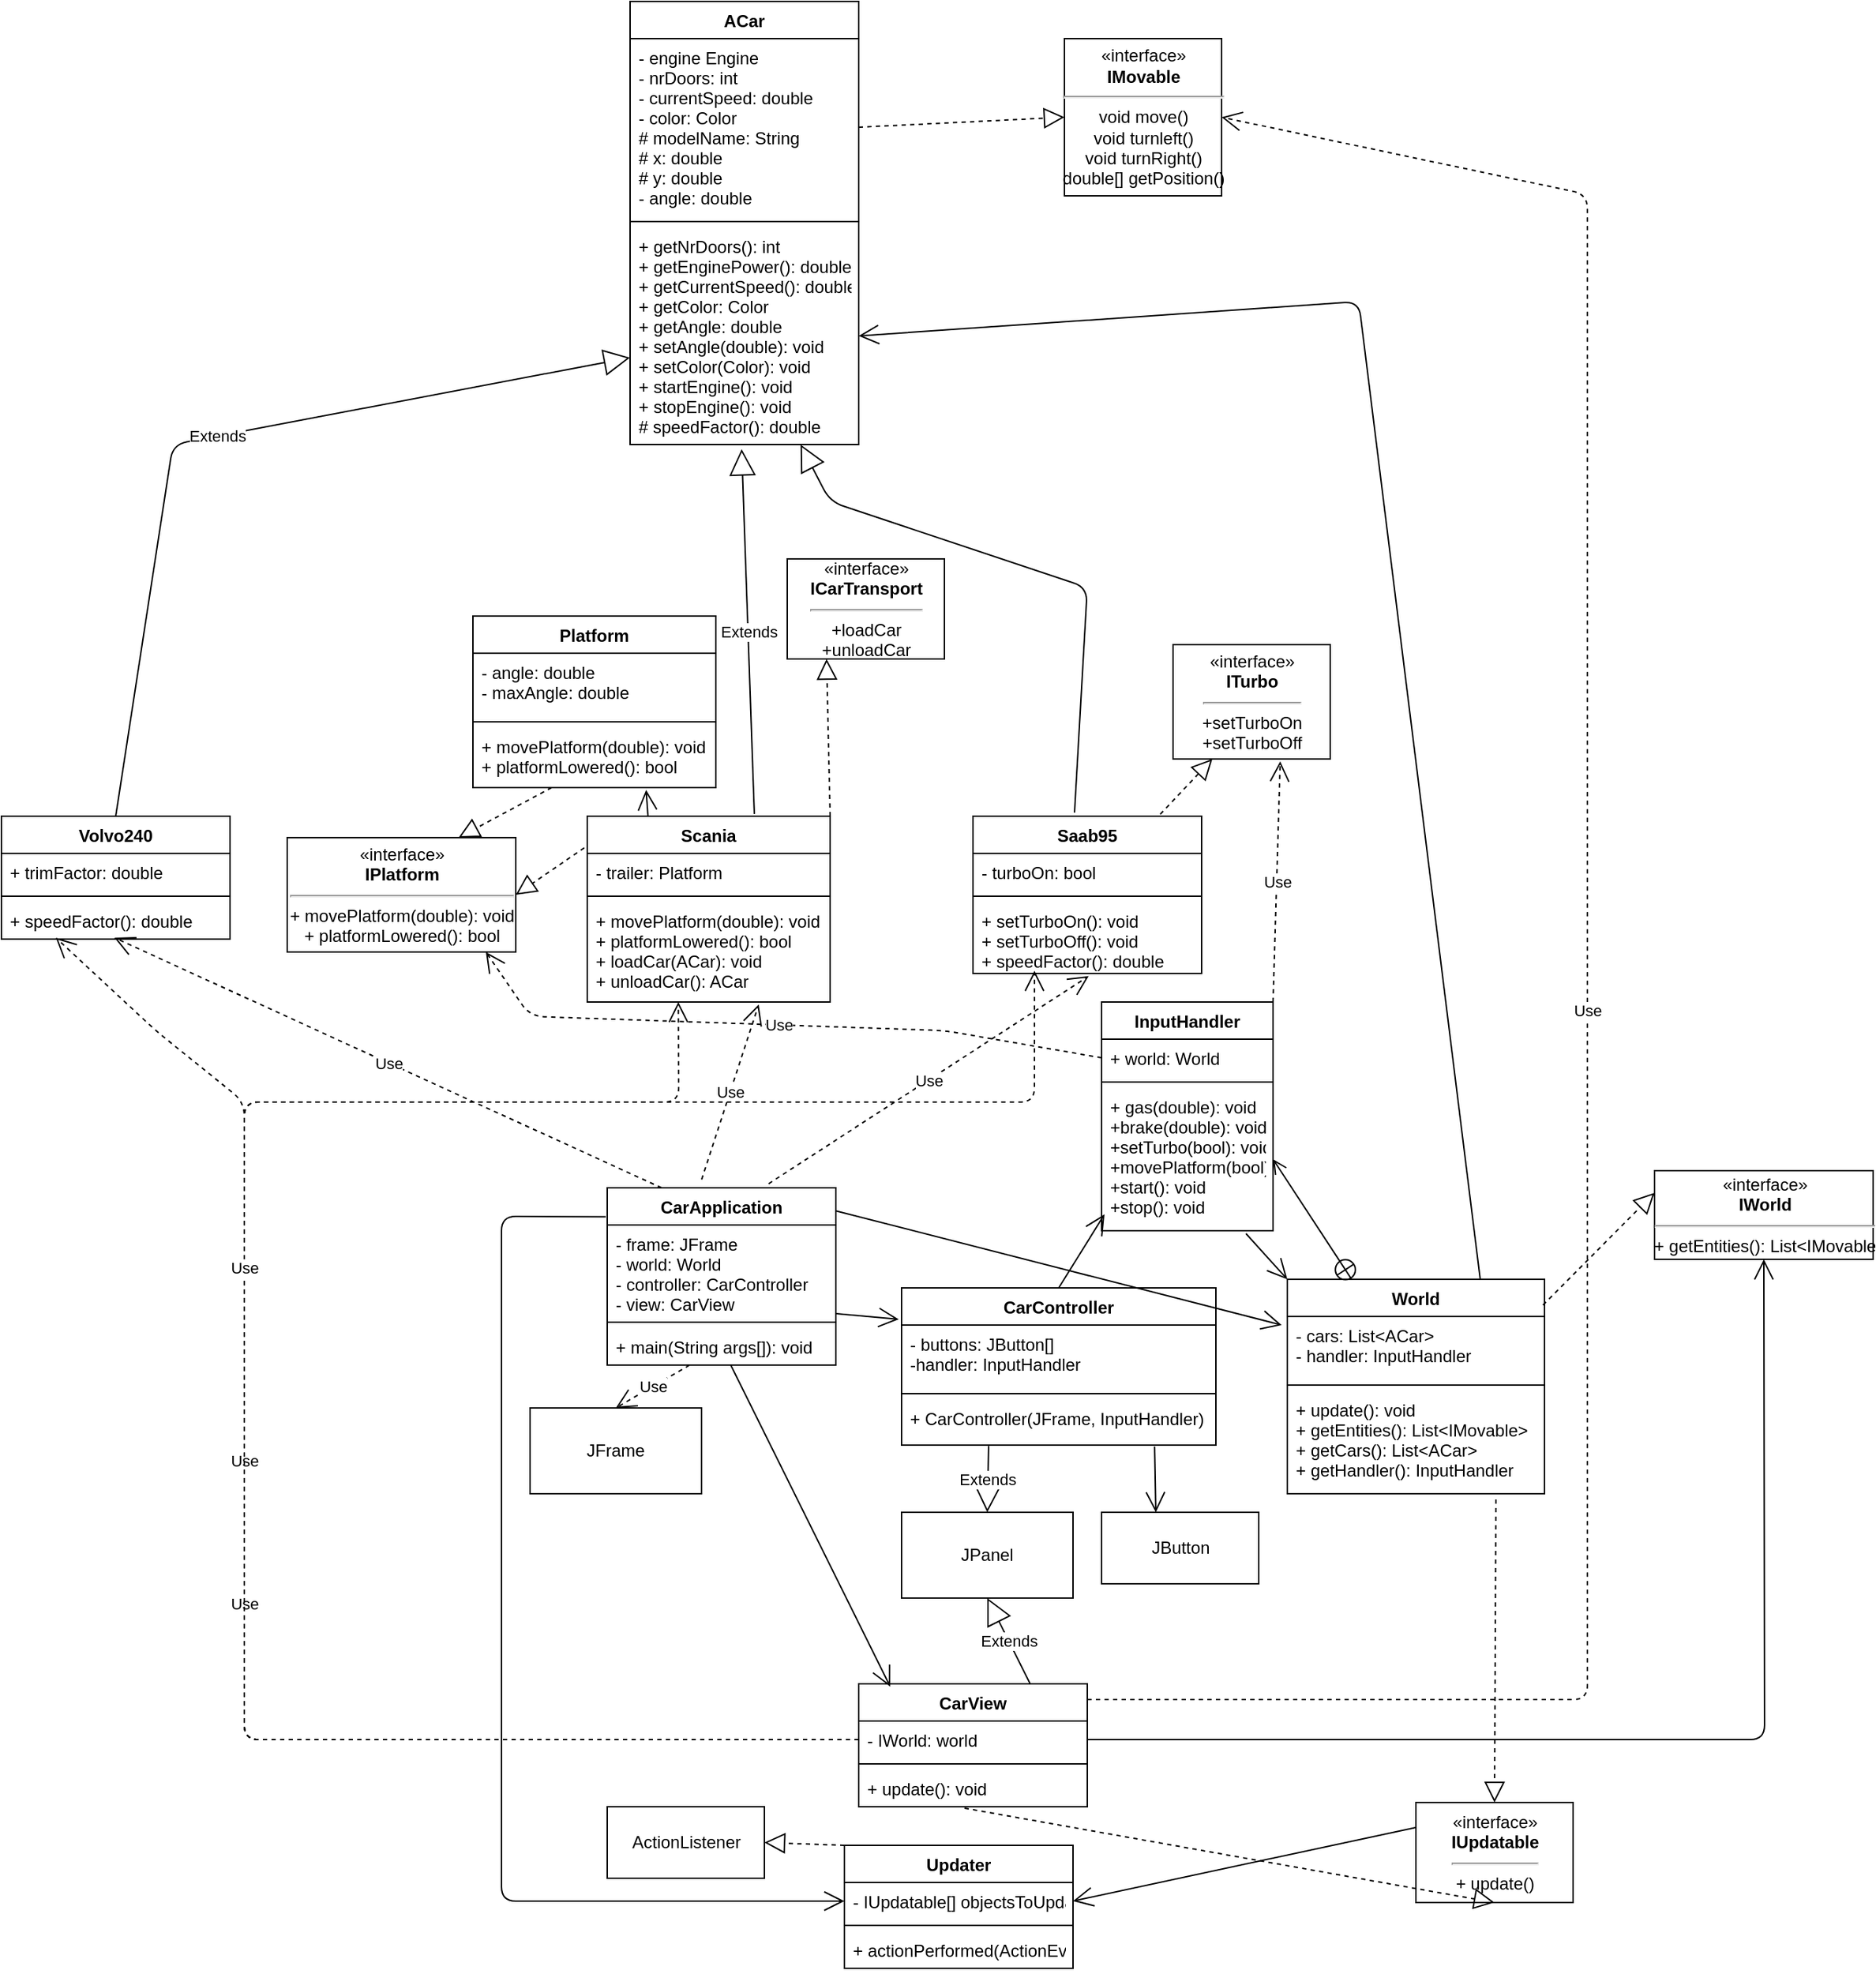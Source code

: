 <mxfile version="14.0.4" type="github">
  <diagram id="hZZ12iHbAmKf1xC7o3fC" name="Page-1">
    <mxGraphModel dx="1609" dy="1907" grid="1" gridSize="10" guides="1" tooltips="1" connect="1" arrows="1" fold="1" page="1" pageScale="1" pageWidth="827" pageHeight="1169" math="0" shadow="0">
      <root>
        <mxCell id="0" />
        <mxCell id="1" parent="0" />
        <mxCell id="w9Y-d-V_YVhM6U8NsQ1o-5" value="World" style="swimlane;fontStyle=1;align=center;verticalAlign=top;childLayout=stackLayout;horizontal=1;startSize=26;horizontalStack=0;resizeParent=1;resizeParentMax=0;resizeLast=0;collapsible=1;marginBottom=0;" parent="1" vertex="1">
          <mxGeometry x="570" y="634" width="180" height="150" as="geometry" />
        </mxCell>
        <mxCell id="w9Y-d-V_YVhM6U8NsQ1o-6" value="- cars: List&lt;ACar&gt;&#xa;- handler: InputHandler" style="text;strokeColor=none;fillColor=none;align=left;verticalAlign=top;spacingLeft=4;spacingRight=4;overflow=hidden;rotatable=0;points=[[0,0.5],[1,0.5]];portConstraint=eastwest;" parent="w9Y-d-V_YVhM6U8NsQ1o-5" vertex="1">
          <mxGeometry y="26" width="180" height="44" as="geometry" />
        </mxCell>
        <mxCell id="w9Y-d-V_YVhM6U8NsQ1o-7" value="" style="line;strokeWidth=1;fillColor=none;align=left;verticalAlign=middle;spacingTop=-1;spacingLeft=3;spacingRight=3;rotatable=0;labelPosition=right;points=[];portConstraint=eastwest;" parent="w9Y-d-V_YVhM6U8NsQ1o-5" vertex="1">
          <mxGeometry y="70" width="180" height="8" as="geometry" />
        </mxCell>
        <mxCell id="w9Y-d-V_YVhM6U8NsQ1o-8" value="+ update(): void&#xa;+ getEntities(): List&lt;IMovable&gt;&#xa;+ getCars(): List&lt;ACar&gt;&#xa;+ getHandler(): InputHandler" style="text;strokeColor=none;fillColor=none;align=left;verticalAlign=top;spacingLeft=4;spacingRight=4;overflow=hidden;rotatable=0;points=[[0,0.5],[1,0.5]];portConstraint=eastwest;" parent="w9Y-d-V_YVhM6U8NsQ1o-5" vertex="1">
          <mxGeometry y="78" width="180" height="72" as="geometry" />
        </mxCell>
        <mxCell id="w9Y-d-V_YVhM6U8NsQ1o-9" value="CarView" style="swimlane;fontStyle=1;align=center;verticalAlign=top;childLayout=stackLayout;horizontal=1;startSize=26;horizontalStack=0;resizeParent=1;resizeParentMax=0;resizeLast=0;collapsible=1;marginBottom=0;" parent="1" vertex="1">
          <mxGeometry x="270" y="917" width="160" height="86" as="geometry" />
        </mxCell>
        <mxCell id="w9Y-d-V_YVhM6U8NsQ1o-10" value="- IWorld: world" style="text;strokeColor=none;fillColor=none;align=left;verticalAlign=top;spacingLeft=4;spacingRight=4;overflow=hidden;rotatable=0;points=[[0,0.5],[1,0.5]];portConstraint=eastwest;" parent="w9Y-d-V_YVhM6U8NsQ1o-9" vertex="1">
          <mxGeometry y="26" width="160" height="26" as="geometry" />
        </mxCell>
        <mxCell id="w9Y-d-V_YVhM6U8NsQ1o-11" value="" style="line;strokeWidth=1;fillColor=none;align=left;verticalAlign=middle;spacingTop=-1;spacingLeft=3;spacingRight=3;rotatable=0;labelPosition=right;points=[];portConstraint=eastwest;" parent="w9Y-d-V_YVhM6U8NsQ1o-9" vertex="1">
          <mxGeometry y="52" width="160" height="8" as="geometry" />
        </mxCell>
        <mxCell id="w9Y-d-V_YVhM6U8NsQ1o-12" value="+ update(): void" style="text;strokeColor=none;fillColor=none;align=left;verticalAlign=top;spacingLeft=4;spacingRight=4;overflow=hidden;rotatable=0;points=[[0,0.5],[1,0.5]];portConstraint=eastwest;" parent="w9Y-d-V_YVhM6U8NsQ1o-9" vertex="1">
          <mxGeometry y="60" width="160" height="26" as="geometry" />
        </mxCell>
        <mxCell id="w9Y-d-V_YVhM6U8NsQ1o-13" value="CarController" style="swimlane;fontStyle=1;align=center;verticalAlign=top;childLayout=stackLayout;horizontal=1;startSize=26;horizontalStack=0;resizeParent=1;resizeParentMax=0;resizeLast=0;collapsible=1;marginBottom=0;" parent="1" vertex="1">
          <mxGeometry x="300" y="640" width="220" height="110" as="geometry" />
        </mxCell>
        <mxCell id="w9Y-d-V_YVhM6U8NsQ1o-14" value="- buttons: JButton[]&#xa;-handler: InputHandler" style="text;strokeColor=none;fillColor=none;align=left;verticalAlign=top;spacingLeft=4;spacingRight=4;overflow=hidden;rotatable=0;points=[[0,0.5],[1,0.5]];portConstraint=eastwest;" parent="w9Y-d-V_YVhM6U8NsQ1o-13" vertex="1">
          <mxGeometry y="26" width="220" height="44" as="geometry" />
        </mxCell>
        <mxCell id="w9Y-d-V_YVhM6U8NsQ1o-15" value="" style="line;strokeWidth=1;fillColor=none;align=left;verticalAlign=middle;spacingTop=-1;spacingLeft=3;spacingRight=3;rotatable=0;labelPosition=right;points=[];portConstraint=eastwest;" parent="w9Y-d-V_YVhM6U8NsQ1o-13" vertex="1">
          <mxGeometry y="70" width="220" height="8" as="geometry" />
        </mxCell>
        <mxCell id="w9Y-d-V_YVhM6U8NsQ1o-16" value="+ CarController(JFrame, InputHandler)" style="text;strokeColor=none;fillColor=none;align=left;verticalAlign=top;spacingLeft=4;spacingRight=4;overflow=hidden;rotatable=0;points=[[0,0.5],[1,0.5]];portConstraint=eastwest;" parent="w9Y-d-V_YVhM6U8NsQ1o-13" vertex="1">
          <mxGeometry y="78" width="220" height="32" as="geometry" />
        </mxCell>
        <mxCell id="w9Y-d-V_YVhM6U8NsQ1o-20" value="JFrame" style="rounded=0;whiteSpace=wrap;html=1;" parent="1" vertex="1">
          <mxGeometry x="40" y="724" width="120" height="60" as="geometry" />
        </mxCell>
        <mxCell id="w9Y-d-V_YVhM6U8NsQ1o-26" value="Extends" style="endArrow=block;endSize=16;endFill=0;html=1;exitX=0.688;exitY=-0.012;exitDx=0;exitDy=0;exitPerimeter=0;entryX=0.488;entryY=1.021;entryDx=0;entryDy=0;entryPerimeter=0;" parent="1" source="le6mXUpzl0C8kMdK8ceL-13" target="le6mXUpzl0C8kMdK8ceL-32" edge="1">
          <mxGeometry width="160" relative="1" as="geometry">
            <mxPoint x="250" y="290" as="sourcePoint" />
            <mxPoint x="230" y="60" as="targetPoint" />
          </mxGeometry>
        </mxCell>
        <mxCell id="w9Y-d-V_YVhM6U8NsQ1o-27" value="Extends" style="endArrow=block;endSize=16;endFill=0;html=1;exitX=0.5;exitY=0;exitDx=0;exitDy=0;" parent="1" source="le6mXUpzl0C8kMdK8ceL-17" target="le6mXUpzl0C8kMdK8ceL-32" edge="1">
          <mxGeometry width="160" relative="1" as="geometry">
            <mxPoint x="40" y="290" as="sourcePoint" />
            <mxPoint x="270" y="60" as="targetPoint" />
            <Array as="points">
              <mxPoint x="-210" y="50" />
            </Array>
          </mxGeometry>
        </mxCell>
        <mxCell id="w9Y-d-V_YVhM6U8NsQ1o-28" value="" style="endArrow=block;endSize=16;endFill=0;html=1;exitX=0.444;exitY=-0.023;exitDx=0;exitDy=0;exitPerimeter=0;" parent="1" source="le6mXUpzl0C8kMdK8ceL-9" target="le6mXUpzl0C8kMdK8ceL-32" edge="1">
          <mxGeometry x="-0.011" width="160" relative="1" as="geometry">
            <mxPoint x="430" y="290" as="sourcePoint" />
            <mxPoint x="310" y="90" as="targetPoint" />
            <mxPoint as="offset" />
            <Array as="points">
              <mxPoint x="430" y="150" />
              <mxPoint x="250" y="90" />
            </Array>
          </mxGeometry>
        </mxCell>
        <mxCell id="w9Y-d-V_YVhM6U8NsQ1o-30" value="" style="endArrow=open;endFill=1;endSize=12;html=1;exitX=0.75;exitY=0;exitDx=0;exitDy=0;entryX=1;entryY=0.5;entryDx=0;entryDy=0;" parent="1" source="w9Y-d-V_YVhM6U8NsQ1o-5" target="le6mXUpzl0C8kMdK8ceL-32" edge="1">
          <mxGeometry width="160" relative="1" as="geometry">
            <mxPoint x="540" y="250" as="sourcePoint" />
            <mxPoint x="310" y="40" as="targetPoint" />
            <Array as="points">
              <mxPoint x="620" y="-50" />
            </Array>
          </mxGeometry>
        </mxCell>
        <mxCell id="w9Y-d-V_YVhM6U8NsQ1o-31" value="Use" style="endArrow=open;endSize=12;dashed=1;html=1;exitX=0.413;exitY=-0.047;exitDx=0;exitDy=0;entryX=0.706;entryY=1.025;entryDx=0;entryDy=0;entryPerimeter=0;exitPerimeter=0;" parent="1" source="WmBzrEkOURUB-nVrZAUK-5" target="le6mXUpzl0C8kMdK8ceL-16" edge="1">
          <mxGeometry width="160" relative="1" as="geometry">
            <mxPoint x="188" y="604.2" as="sourcePoint" />
            <mxPoint x="270.76" y="350.42" as="targetPoint" />
          </mxGeometry>
        </mxCell>
        <mxCell id="w9Y-d-V_YVhM6U8NsQ1o-32" value="Use" style="endArrow=open;endSize=12;dashed=1;html=1;exitX=0.238;exitY=0;exitDx=0;exitDy=0;exitPerimeter=0;entryX=0.494;entryY=0.962;entryDx=0;entryDy=0;entryPerimeter=0;" parent="1" source="WmBzrEkOURUB-nVrZAUK-5" target="le6mXUpzl0C8kMdK8ceL-20" edge="1">
          <mxGeometry width="160" relative="1" as="geometry">
            <mxPoint x="158.08" y="607.332" as="sourcePoint" />
            <mxPoint x="58.96" y="352.16" as="targetPoint" />
          </mxGeometry>
        </mxCell>
        <mxCell id="w9Y-d-V_YVhM6U8NsQ1o-33" value="Use" style="endArrow=open;endSize=12;dashed=1;html=1;entryX=0.506;entryY=1.038;entryDx=0;entryDy=0;entryPerimeter=0;exitX=0.706;exitY=-0.023;exitDx=0;exitDy=0;exitPerimeter=0;" parent="1" source="WmBzrEkOURUB-nVrZAUK-5" target="le6mXUpzl0C8kMdK8ceL-12" edge="1">
          <mxGeometry width="160" relative="1" as="geometry">
            <mxPoint x="220" y="610" as="sourcePoint" />
            <mxPoint x="344.96" y="530" as="targetPoint" />
          </mxGeometry>
        </mxCell>
        <mxCell id="w9Y-d-V_YVhM6U8NsQ1o-35" value="" style="endArrow=open;endFill=1;endSize=12;html=1;exitX=0.5;exitY=0;exitDx=0;exitDy=0;entryX=0.017;entryY=0.885;entryDx=0;entryDy=0;entryPerimeter=0;" parent="1" source="w9Y-d-V_YVhM6U8NsQ1o-13" target="NLHMOBEEFWS5BvYAQ-iJ-5" edge="1">
          <mxGeometry width="160" relative="1" as="geometry">
            <mxPoint x="600" y="844" as="sourcePoint" />
            <mxPoint x="760" y="844" as="targetPoint" />
          </mxGeometry>
        </mxCell>
        <mxCell id="w9Y-d-V_YVhM6U8NsQ1o-36" value="JPanel" style="rounded=0;whiteSpace=wrap;html=1;" parent="1" vertex="1">
          <mxGeometry x="300" y="797" width="120" height="60" as="geometry" />
        </mxCell>
        <mxCell id="w9Y-d-V_YVhM6U8NsQ1o-37" value="Extends" style="endArrow=block;endSize=16;endFill=0;html=1;exitX=0.75;exitY=0;exitDx=0;exitDy=0;entryX=0.5;entryY=1;entryDx=0;entryDy=0;" parent="1" source="w9Y-d-V_YVhM6U8NsQ1o-9" target="w9Y-d-V_YVhM6U8NsQ1o-36" edge="1">
          <mxGeometry width="160" relative="1" as="geometry">
            <mxPoint x="470" y="944" as="sourcePoint" />
            <mxPoint x="310" y="944" as="targetPoint" />
          </mxGeometry>
        </mxCell>
        <mxCell id="w9Y-d-V_YVhM6U8NsQ1o-40" value="Use" style="endArrow=open;endSize=12;dashed=1;html=1;entryX=0.5;entryY=0;entryDx=0;entryDy=0;" parent="1" source="WmBzrEkOURUB-nVrZAUK-8" target="w9Y-d-V_YVhM6U8NsQ1o-20" edge="1">
          <mxGeometry width="160" relative="1" as="geometry">
            <mxPoint x="129.6" y="726.884" as="sourcePoint" />
            <mxPoint x="90" y="684" as="targetPoint" />
          </mxGeometry>
        </mxCell>
        <mxCell id="w9Y-d-V_YVhM6U8NsQ1o-39" value="Extends" style="endArrow=block;endSize=16;endFill=0;html=1;exitX=0.277;exitY=1.02;exitDx=0;exitDy=0;entryX=0.5;entryY=0;entryDx=0;entryDy=0;exitPerimeter=0;" parent="1" source="w9Y-d-V_YVhM6U8NsQ1o-16" target="w9Y-d-V_YVhM6U8NsQ1o-36" edge="1">
          <mxGeometry width="160" relative="1" as="geometry">
            <mxPoint x="330" y="804" as="sourcePoint" />
            <mxPoint x="170" y="804" as="targetPoint" />
          </mxGeometry>
        </mxCell>
        <mxCell id="jsbutnEKUS2bdixu1oas-1" value="«interface»&lt;br&gt;&lt;b&gt;ITurbo&lt;/b&gt;&lt;hr&gt;+setTurboOn&lt;br&gt;+setTurboOff" style="html=1;" parent="1" vertex="1">
          <mxGeometry x="490" y="190" width="110" height="80" as="geometry" />
        </mxCell>
        <mxCell id="jsbutnEKUS2bdixu1oas-6" value="Use" style="endArrow=open;endSize=12;dashed=1;html=1;entryX=0.682;entryY=1.02;entryDx=0;entryDy=0;exitX=1;exitY=0;exitDx=0;exitDy=0;entryPerimeter=0;" parent="1" source="NLHMOBEEFWS5BvYAQ-iJ-2" target="jsbutnEKUS2bdixu1oas-1" edge="1">
          <mxGeometry width="160" relative="1" as="geometry">
            <mxPoint x="580" y="230" as="sourcePoint" />
            <mxPoint x="740" y="230" as="targetPoint" />
            <Array as="points" />
          </mxGeometry>
        </mxCell>
        <mxCell id="NLHMOBEEFWS5BvYAQ-iJ-7" style="edgeStyle=none;orthogonalLoop=1;jettySize=auto;html=1;exitX=0.842;exitY=1.02;exitDx=0;exitDy=0;endArrow=open;endFill=1;endSize=12;exitPerimeter=0;entryX=0;entryY=0;entryDx=0;entryDy=0;" parent="1" source="NLHMOBEEFWS5BvYAQ-iJ-5" target="w9Y-d-V_YVhM6U8NsQ1o-5" edge="1">
          <mxGeometry relative="1" as="geometry" />
        </mxCell>
        <mxCell id="NLHMOBEEFWS5BvYAQ-iJ-2" value="InputHandler" style="swimlane;fontStyle=1;align=center;verticalAlign=top;childLayout=stackLayout;horizontal=1;startSize=26;horizontalStack=0;resizeParent=1;resizeParentMax=0;resizeLast=0;collapsible=1;marginBottom=0;" parent="1" vertex="1">
          <mxGeometry x="440" y="440" width="120" height="160" as="geometry" />
        </mxCell>
        <mxCell id="NLHMOBEEFWS5BvYAQ-iJ-3" value="+ world: World" style="text;strokeColor=none;fillColor=none;align=left;verticalAlign=top;spacingLeft=4;spacingRight=4;overflow=hidden;rotatable=0;points=[[0,0.5],[1,0.5]];portConstraint=eastwest;" parent="NLHMOBEEFWS5BvYAQ-iJ-2" vertex="1">
          <mxGeometry y="26" width="120" height="26" as="geometry" />
        </mxCell>
        <mxCell id="NLHMOBEEFWS5BvYAQ-iJ-4" value="" style="line;strokeWidth=1;fillColor=none;align=left;verticalAlign=middle;spacingTop=-1;spacingLeft=3;spacingRight=3;rotatable=0;labelPosition=right;points=[];portConstraint=eastwest;" parent="NLHMOBEEFWS5BvYAQ-iJ-2" vertex="1">
          <mxGeometry y="52" width="120" height="8" as="geometry" />
        </mxCell>
        <mxCell id="NLHMOBEEFWS5BvYAQ-iJ-5" value="+ gas(double): void&#xa;+brake(double): void&#xa;+setTurbo(bool): void&#xa;+movePlatform(bool): void&#xa;+start(): void&#xa;+stop(): void" style="text;strokeColor=none;fillColor=none;align=left;verticalAlign=top;spacingLeft=4;spacingRight=4;overflow=hidden;rotatable=0;points=[[0,0.5],[1,0.5]];portConstraint=eastwest;" parent="NLHMOBEEFWS5BvYAQ-iJ-2" vertex="1">
          <mxGeometry y="60" width="120" height="100" as="geometry" />
        </mxCell>
        <mxCell id="le6mXUpzl0C8kMdK8ceL-1" value="«interface»&lt;br&gt;&lt;b&gt;ICarTransport&lt;/b&gt;&lt;hr&gt;+loadCar&lt;br&gt;+unloadCar" style="html=1;" parent="1" vertex="1">
          <mxGeometry x="220" y="130" width="110" height="70" as="geometry" />
        </mxCell>
        <mxCell id="le6mXUpzl0C8kMdK8ceL-2" value="" style="endArrow=block;dashed=1;endFill=0;endSize=12;html=1;exitX=0.819;exitY=-0.012;exitDx=0;exitDy=0;entryX=0.25;entryY=1;entryDx=0;entryDy=0;exitPerimeter=0;" parent="1" source="le6mXUpzl0C8kMdK8ceL-9" target="jsbutnEKUS2bdixu1oas-1" edge="1">
          <mxGeometry width="160" relative="1" as="geometry">
            <mxPoint x="490" y="290" as="sourcePoint" />
            <mxPoint x="650" y="200" as="targetPoint" />
          </mxGeometry>
        </mxCell>
        <mxCell id="le6mXUpzl0C8kMdK8ceL-3" value="" style="endArrow=block;dashed=1;endFill=0;endSize=12;html=1;exitX=1;exitY=0;exitDx=0;exitDy=0;entryX=0.25;entryY=1;entryDx=0;entryDy=0;" parent="1" source="le6mXUpzl0C8kMdK8ceL-13" target="le6mXUpzl0C8kMdK8ceL-1" edge="1">
          <mxGeometry width="160" relative="1" as="geometry">
            <mxPoint x="310" y="290" as="sourcePoint" />
            <mxPoint x="300" y="251" as="targetPoint" />
          </mxGeometry>
        </mxCell>
        <mxCell id="le6mXUpzl0C8kMdK8ceL-9" value="Saab95" style="swimlane;fontStyle=1;align=center;verticalAlign=top;childLayout=stackLayout;horizontal=1;startSize=26;horizontalStack=0;resizeParent=1;resizeParentMax=0;resizeLast=0;collapsible=1;marginBottom=0;" parent="1" vertex="1">
          <mxGeometry x="350" y="310" width="160" height="110" as="geometry" />
        </mxCell>
        <mxCell id="le6mXUpzl0C8kMdK8ceL-10" value="- turboOn: bool" style="text;strokeColor=none;fillColor=none;align=left;verticalAlign=top;spacingLeft=4;spacingRight=4;overflow=hidden;rotatable=0;points=[[0,0.5],[1,0.5]];portConstraint=eastwest;" parent="le6mXUpzl0C8kMdK8ceL-9" vertex="1">
          <mxGeometry y="26" width="160" height="26" as="geometry" />
        </mxCell>
        <mxCell id="le6mXUpzl0C8kMdK8ceL-11" value="" style="line;strokeWidth=1;fillColor=none;align=left;verticalAlign=middle;spacingTop=-1;spacingLeft=3;spacingRight=3;rotatable=0;labelPosition=right;points=[];portConstraint=eastwest;" parent="le6mXUpzl0C8kMdK8ceL-9" vertex="1">
          <mxGeometry y="52" width="160" height="8" as="geometry" />
        </mxCell>
        <mxCell id="le6mXUpzl0C8kMdK8ceL-12" value="+ setTurboOn(): void&#xa;+ setTurboOff(): void&#xa;+ speedFactor(): double" style="text;strokeColor=none;fillColor=none;align=left;verticalAlign=top;spacingLeft=4;spacingRight=4;overflow=hidden;rotatable=0;points=[[0,0.5],[1,0.5]];portConstraint=eastwest;" parent="le6mXUpzl0C8kMdK8ceL-9" vertex="1">
          <mxGeometry y="60" width="160" height="50" as="geometry" />
        </mxCell>
        <mxCell id="le6mXUpzl0C8kMdK8ceL-13" value="Scania" style="swimlane;fontStyle=1;align=center;verticalAlign=top;childLayout=stackLayout;horizontal=1;startSize=26;horizontalStack=0;resizeParent=1;resizeParentMax=0;resizeLast=0;collapsible=1;marginBottom=0;" parent="1" vertex="1">
          <mxGeometry x="80" y="310" width="170" height="130" as="geometry" />
        </mxCell>
        <mxCell id="le6mXUpzl0C8kMdK8ceL-14" value="- trailer: Platform" style="text;strokeColor=none;fillColor=none;align=left;verticalAlign=top;spacingLeft=4;spacingRight=4;overflow=hidden;rotatable=0;points=[[0,0.5],[1,0.5]];portConstraint=eastwest;" parent="le6mXUpzl0C8kMdK8ceL-13" vertex="1">
          <mxGeometry y="26" width="170" height="26" as="geometry" />
        </mxCell>
        <mxCell id="le6mXUpzl0C8kMdK8ceL-15" value="" style="line;strokeWidth=1;fillColor=none;align=left;verticalAlign=middle;spacingTop=-1;spacingLeft=3;spacingRight=3;rotatable=0;labelPosition=right;points=[];portConstraint=eastwest;" parent="le6mXUpzl0C8kMdK8ceL-13" vertex="1">
          <mxGeometry y="52" width="170" height="8" as="geometry" />
        </mxCell>
        <mxCell id="le6mXUpzl0C8kMdK8ceL-16" value="+ movePlatform(double): void&#xa;+ platformLowered(): bool&#xa;+ loadCar(ACar): void&#xa;+ unloadCar(): ACar" style="text;strokeColor=none;fillColor=none;align=left;verticalAlign=top;spacingLeft=4;spacingRight=4;overflow=hidden;rotatable=0;points=[[0,0.5],[1,0.5]];portConstraint=eastwest;" parent="le6mXUpzl0C8kMdK8ceL-13" vertex="1">
          <mxGeometry y="60" width="170" height="70" as="geometry" />
        </mxCell>
        <mxCell id="le6mXUpzl0C8kMdK8ceL-17" value="Volvo240" style="swimlane;fontStyle=1;align=center;verticalAlign=top;childLayout=stackLayout;horizontal=1;startSize=26;horizontalStack=0;resizeParent=1;resizeParentMax=0;resizeLast=0;collapsible=1;marginBottom=0;" parent="1" vertex="1">
          <mxGeometry x="-330" y="310" width="160" height="86" as="geometry" />
        </mxCell>
        <mxCell id="le6mXUpzl0C8kMdK8ceL-18" value="+ trimFactor: double" style="text;strokeColor=none;fillColor=none;align=left;verticalAlign=top;spacingLeft=4;spacingRight=4;overflow=hidden;rotatable=0;points=[[0,0.5],[1,0.5]];portConstraint=eastwest;" parent="le6mXUpzl0C8kMdK8ceL-17" vertex="1">
          <mxGeometry y="26" width="160" height="26" as="geometry" />
        </mxCell>
        <mxCell id="le6mXUpzl0C8kMdK8ceL-19" value="" style="line;strokeWidth=1;fillColor=none;align=left;verticalAlign=middle;spacingTop=-1;spacingLeft=3;spacingRight=3;rotatable=0;labelPosition=right;points=[];portConstraint=eastwest;" parent="le6mXUpzl0C8kMdK8ceL-17" vertex="1">
          <mxGeometry y="52" width="160" height="8" as="geometry" />
        </mxCell>
        <mxCell id="le6mXUpzl0C8kMdK8ceL-20" value="+ speedFactor(): double" style="text;strokeColor=none;fillColor=none;align=left;verticalAlign=top;spacingLeft=4;spacingRight=4;overflow=hidden;rotatable=0;points=[[0,0.5],[1,0.5]];portConstraint=eastwest;" parent="le6mXUpzl0C8kMdK8ceL-17" vertex="1">
          <mxGeometry y="60" width="160" height="26" as="geometry" />
        </mxCell>
        <mxCell id="le6mXUpzl0C8kMdK8ceL-21" value="" style="endArrow=open;endFill=1;endSize=12;html=1;exitX=0.994;exitY=0.128;exitDx=0;exitDy=0;entryX=-0.022;entryY=0.136;entryDx=0;entryDy=0;exitPerimeter=0;entryPerimeter=0;" parent="1" source="WmBzrEkOURUB-nVrZAUK-5" target="w9Y-d-V_YVhM6U8NsQ1o-6" edge="1">
          <mxGeometry width="160" relative="1" as="geometry">
            <mxPoint x="260" y="639" as="sourcePoint" />
            <mxPoint x="400" y="550" as="targetPoint" />
          </mxGeometry>
        </mxCell>
        <mxCell id="le6mXUpzl0C8kMdK8ceL-22" value="Use" style="endArrow=open;endSize=12;dashed=1;html=1;exitX=1;exitY=0.128;exitDx=0;exitDy=0;entryX=1;entryY=0.5;entryDx=0;entryDy=0;exitPerimeter=0;" parent="1" source="w9Y-d-V_YVhM6U8NsQ1o-9" target="le6mXUpzl0C8kMdK8ceL-33" edge="1">
          <mxGeometry width="160" relative="1" as="geometry">
            <mxPoint x="480" y="960" as="sourcePoint" />
            <mxPoint x="310.96" y="19" as="targetPoint" />
            <Array as="points">
              <mxPoint x="780" y="928" />
              <mxPoint x="780" y="-125" />
            </Array>
          </mxGeometry>
        </mxCell>
        <mxCell id="le6mXUpzl0C8kMdK8ceL-23" value="«interface»&lt;br&gt;&lt;b&gt;IUpdatable&lt;/b&gt;&lt;hr&gt;+ update()" style="html=1;" parent="1" vertex="1">
          <mxGeometry x="660" y="1000" width="110" height="70" as="geometry" />
        </mxCell>
        <mxCell id="le6mXUpzl0C8kMdK8ceL-24" value="" style="endArrow=open;endFill=1;endSize=12;html=1;exitX=0;exitY=0.25;exitDx=0;exitDy=0;entryX=1;entryY=0.5;entryDx=0;entryDy=0;" parent="1" source="le6mXUpzl0C8kMdK8ceL-23" target="UB2IoCVUa1JtuaV-LtfC-2" edge="1">
          <mxGeometry width="160" relative="1" as="geometry">
            <mxPoint x="790" y="1010" as="sourcePoint" />
            <mxPoint x="444" y="1045" as="targetPoint" />
          </mxGeometry>
        </mxCell>
        <mxCell id="le6mXUpzl0C8kMdK8ceL-25" value="" style="endArrow=block;dashed=1;endFill=0;endSize=12;html=1;exitX=0.463;exitY=1.038;exitDx=0;exitDy=0;exitPerimeter=0;entryX=0.5;entryY=1;entryDx=0;entryDy=0;" parent="1" source="w9Y-d-V_YVhM6U8NsQ1o-12" target="le6mXUpzl0C8kMdK8ceL-23" edge="1">
          <mxGeometry width="160" relative="1" as="geometry">
            <mxPoint x="320" y="1020" as="sourcePoint" />
            <mxPoint x="480" y="1020" as="targetPoint" />
          </mxGeometry>
        </mxCell>
        <mxCell id="le6mXUpzl0C8kMdK8ceL-26" value="" style="endArrow=block;dashed=1;endFill=0;endSize=12;html=1;entryX=0.5;entryY=0;entryDx=0;entryDy=0;exitX=0.811;exitY=1.056;exitDx=0;exitDy=0;exitPerimeter=0;" parent="1" source="w9Y-d-V_YVhM6U8NsQ1o-8" target="le6mXUpzl0C8kMdK8ceL-23" edge="1">
          <mxGeometry width="160" relative="1" as="geometry">
            <mxPoint x="715" y="710" as="sourcePoint" />
            <mxPoint x="940" y="1000" as="targetPoint" />
          </mxGeometry>
        </mxCell>
        <mxCell id="le6mXUpzl0C8kMdK8ceL-27" value="" style="endArrow=open;endFill=1;endSize=12;html=1;exitX=-0.006;exitY=0.163;exitDx=0;exitDy=0;entryX=0;entryY=0.5;entryDx=0;entryDy=0;exitPerimeter=0;" parent="1" source="WmBzrEkOURUB-nVrZAUK-5" target="UB2IoCVUa1JtuaV-LtfC-2" edge="1">
          <mxGeometry width="160" relative="1" as="geometry">
            <mxPoint x="100" y="639" as="sourcePoint" />
            <mxPoint x="254" y="1077" as="targetPoint" />
            <Array as="points">
              <mxPoint x="20" y="590" />
              <mxPoint x="20" y="1069" />
            </Array>
          </mxGeometry>
        </mxCell>
        <mxCell id="le6mXUpzl0C8kMdK8ceL-28" value="" style="endArrow=open;endFill=1;endSize=12;html=1;entryX=0.138;entryY=0.023;entryDx=0;entryDy=0;entryPerimeter=0;" parent="1" source="WmBzrEkOURUB-nVrZAUK-8" target="w9Y-d-V_YVhM6U8NsQ1o-9" edge="1">
          <mxGeometry width="160" relative="1" as="geometry">
            <mxPoint x="187.074" y="726" as="sourcePoint" />
            <mxPoint x="230" y="820" as="targetPoint" />
          </mxGeometry>
        </mxCell>
        <mxCell id="le6mXUpzl0C8kMdK8ceL-29" value="ACar" style="swimlane;fontStyle=1;align=center;verticalAlign=top;childLayout=stackLayout;horizontal=1;startSize=26;horizontalStack=0;resizeParent=1;resizeParentMax=0;resizeLast=0;collapsible=1;marginBottom=0;" parent="1" vertex="1">
          <mxGeometry x="110" y="-260" width="160" height="310" as="geometry" />
        </mxCell>
        <mxCell id="le6mXUpzl0C8kMdK8ceL-30" value="- engine Engine&#xa;- nrDoors: int&#xa;- currentSpeed: double&#xa;- color: Color&#xa;# modelName: String&#xa;# x: double&#xa;# y: double&#xa;- angle: double" style="text;strokeColor=none;fillColor=none;align=left;verticalAlign=top;spacingLeft=4;spacingRight=4;overflow=hidden;rotatable=0;points=[[0,0.5],[1,0.5]];portConstraint=eastwest;" parent="le6mXUpzl0C8kMdK8ceL-29" vertex="1">
          <mxGeometry y="26" width="160" height="124" as="geometry" />
        </mxCell>
        <mxCell id="le6mXUpzl0C8kMdK8ceL-31" value="" style="line;strokeWidth=1;fillColor=none;align=left;verticalAlign=middle;spacingTop=-1;spacingLeft=3;spacingRight=3;rotatable=0;labelPosition=right;points=[];portConstraint=eastwest;" parent="le6mXUpzl0C8kMdK8ceL-29" vertex="1">
          <mxGeometry y="150" width="160" height="8" as="geometry" />
        </mxCell>
        <mxCell id="le6mXUpzl0C8kMdK8ceL-32" value="+ getNrDoors(): int&#xa;+ getEnginePower(): double&#xa;+ getCurrentSpeed(): double&#xa;+ getColor: Color&#xa;+ getAngle: double&#xa;+ setAngle(double): void&#xa;+ setColor(Color): void&#xa;+ startEngine(): void&#xa;+ stopEngine(): void&#xa;# speedFactor(): double" style="text;strokeColor=none;fillColor=none;align=left;verticalAlign=top;spacingLeft=4;spacingRight=4;overflow=hidden;rotatable=0;points=[[0,0.5],[1,0.5]];portConstraint=eastwest;" parent="le6mXUpzl0C8kMdK8ceL-29" vertex="1">
          <mxGeometry y="158" width="160" height="152" as="geometry" />
        </mxCell>
        <mxCell id="le6mXUpzl0C8kMdK8ceL-33" value="«interface»&lt;br&gt;&lt;b&gt;IMovable&lt;/b&gt;&lt;hr&gt;void move()&lt;br&gt;void turnleft()&lt;br&gt;void turnRight()&lt;br&gt;double[] getPosition()" style="html=1;" parent="1" vertex="1">
          <mxGeometry x="414" y="-234" width="110" height="110" as="geometry" />
        </mxCell>
        <mxCell id="le6mXUpzl0C8kMdK8ceL-34" value="" style="endArrow=block;dashed=1;endFill=0;endSize=12;html=1;exitX=1;exitY=0.5;exitDx=0;exitDy=0;entryX=0;entryY=0.5;entryDx=0;entryDy=0;" parent="1" source="le6mXUpzl0C8kMdK8ceL-30" target="le6mXUpzl0C8kMdK8ceL-33" edge="1">
          <mxGeometry width="160" relative="1" as="geometry">
            <mxPoint x="300" y="-120" as="sourcePoint" />
            <mxPoint x="460" y="-120" as="targetPoint" />
          </mxGeometry>
        </mxCell>
        <mxCell id="le6mXUpzl0C8kMdK8ceL-35" value="Use" style="endArrow=open;endSize=12;dashed=1;html=1;exitX=0;exitY=0.5;exitDx=0;exitDy=0;entryX=0.238;entryY=0.962;entryDx=0;entryDy=0;entryPerimeter=0;" parent="1" source="w9Y-d-V_YVhM6U8NsQ1o-10" target="le6mXUpzl0C8kMdK8ceL-20" edge="1">
          <mxGeometry width="160" relative="1" as="geometry">
            <mxPoint x="70" y="920" as="sourcePoint" />
            <mxPoint x="230" y="920" as="targetPoint" />
            <Array as="points">
              <mxPoint x="-160" y="956" />
              <mxPoint x="-160" y="510" />
              <mxPoint x="-222" y="460" />
            </Array>
          </mxGeometry>
        </mxCell>
        <mxCell id="le6mXUpzl0C8kMdK8ceL-36" value="Use" style="endArrow=open;endSize=12;dashed=1;html=1;exitX=0;exitY=0.5;exitDx=0;exitDy=0;entryX=0.375;entryY=1;entryDx=0;entryDy=0;entryPerimeter=0;" parent="1" source="w9Y-d-V_YVhM6U8NsQ1o-10" target="le6mXUpzl0C8kMdK8ceL-16" edge="1">
          <mxGeometry width="160" relative="1" as="geometry">
            <mxPoint x="30" y="900" as="sourcePoint" />
            <mxPoint x="190" y="900" as="targetPoint" />
            <Array as="points">
              <mxPoint x="-160" y="956" />
              <mxPoint x="-160" y="510" />
              <mxPoint x="144" y="510" />
            </Array>
          </mxGeometry>
        </mxCell>
        <mxCell id="le6mXUpzl0C8kMdK8ceL-37" value="Use" style="endArrow=open;endSize=12;dashed=1;html=1;exitX=0;exitY=0.5;exitDx=0;exitDy=0;entryX=0.269;entryY=0.962;entryDx=0;entryDy=0;entryPerimeter=0;" parent="1" source="w9Y-d-V_YVhM6U8NsQ1o-10" target="le6mXUpzl0C8kMdK8ceL-12" edge="1">
          <mxGeometry width="160" relative="1" as="geometry">
            <mxPoint x="140" y="970" as="sourcePoint" />
            <mxPoint x="300" y="970" as="targetPoint" />
            <Array as="points">
              <mxPoint x="-160" y="956" />
              <mxPoint x="-160" y="510" />
              <mxPoint x="393" y="510" />
            </Array>
          </mxGeometry>
        </mxCell>
        <mxCell id="le6mXUpzl0C8kMdK8ceL-38" value="Platform" style="swimlane;fontStyle=1;align=center;verticalAlign=top;childLayout=stackLayout;horizontal=1;startSize=26;horizontalStack=0;resizeParent=1;resizeParentMax=0;resizeLast=0;collapsible=1;marginBottom=0;" parent="1" vertex="1">
          <mxGeometry y="170" width="170" height="120" as="geometry" />
        </mxCell>
        <mxCell id="le6mXUpzl0C8kMdK8ceL-39" value="- angle: double&#xa;- maxAngle: double" style="text;strokeColor=none;fillColor=none;align=left;verticalAlign=top;spacingLeft=4;spacingRight=4;overflow=hidden;rotatable=0;points=[[0,0.5],[1,0.5]];portConstraint=eastwest;" parent="le6mXUpzl0C8kMdK8ceL-38" vertex="1">
          <mxGeometry y="26" width="170" height="44" as="geometry" />
        </mxCell>
        <mxCell id="le6mXUpzl0C8kMdK8ceL-40" value="" style="line;strokeWidth=1;fillColor=none;align=left;verticalAlign=middle;spacingTop=-1;spacingLeft=3;spacingRight=3;rotatable=0;labelPosition=right;points=[];portConstraint=eastwest;" parent="le6mXUpzl0C8kMdK8ceL-38" vertex="1">
          <mxGeometry y="70" width="170" height="8" as="geometry" />
        </mxCell>
        <mxCell id="le6mXUpzl0C8kMdK8ceL-41" value="+ movePlatform(double): void&#xa;+ platformLowered(): bool" style="text;strokeColor=none;fillColor=none;align=left;verticalAlign=top;spacingLeft=4;spacingRight=4;overflow=hidden;rotatable=0;points=[[0,0.5],[1,0.5]];portConstraint=eastwest;" parent="le6mXUpzl0C8kMdK8ceL-38" vertex="1">
          <mxGeometry y="78" width="170" height="42" as="geometry" />
        </mxCell>
        <mxCell id="le6mXUpzl0C8kMdK8ceL-42" value="" style="endArrow=open;endFill=1;endSize=12;html=1;exitX=0.25;exitY=0;exitDx=0;exitDy=0;entryX=0.713;entryY=1.038;entryDx=0;entryDy=0;entryPerimeter=0;" parent="1" source="le6mXUpzl0C8kMdK8ceL-13" target="le6mXUpzl0C8kMdK8ceL-41" edge="1">
          <mxGeometry width="160" relative="1" as="geometry">
            <mxPoint x="-90" y="220" as="sourcePoint" />
            <mxPoint x="70" y="220" as="targetPoint" />
          </mxGeometry>
        </mxCell>
        <mxCell id="le6mXUpzl0C8kMdK8ceL-43" value="«interface»&lt;br&gt;&lt;b&gt;IPlatform&lt;/b&gt;&lt;hr&gt;&lt;span style=&quot;text-align: left&quot;&gt;+ movePlatform(double): void&lt;br&gt;&lt;/span&gt;+ platformLowered(): bool&lt;span style=&quot;text-align: left&quot;&gt;&lt;br&gt;&lt;/span&gt;" style="html=1;" parent="1" vertex="1">
          <mxGeometry x="-130" y="325" width="160" height="80" as="geometry" />
        </mxCell>
        <mxCell id="le6mXUpzl0C8kMdK8ceL-46" value="" style="endArrow=block;dashed=1;endFill=0;endSize=12;html=1;exitX=-0.012;exitY=0.17;exitDx=0;exitDy=0;entryX=1;entryY=0.5;entryDx=0;entryDy=0;exitPerimeter=0;" parent="1" source="le6mXUpzl0C8kMdK8ceL-13" target="le6mXUpzl0C8kMdK8ceL-43" edge="1">
          <mxGeometry width="160" relative="1" as="geometry">
            <mxPoint x="120" y="230" as="sourcePoint" />
            <mxPoint x="280" y="230" as="targetPoint" />
          </mxGeometry>
        </mxCell>
        <mxCell id="le6mXUpzl0C8kMdK8ceL-47" value="Use" style="endArrow=open;endSize=12;dashed=1;html=1;exitX=0;exitY=0.5;exitDx=0;exitDy=0;entryX=0.869;entryY=1;entryDx=0;entryDy=0;entryPerimeter=0;" parent="1" source="NLHMOBEEFWS5BvYAQ-iJ-3" target="le6mXUpzl0C8kMdK8ceL-43" edge="1">
          <mxGeometry width="160" relative="1" as="geometry">
            <mxPoint x="660" y="280" as="sourcePoint" />
            <mxPoint x="820" y="280" as="targetPoint" />
            <Array as="points">
              <mxPoint x="330" y="460" />
              <mxPoint x="40" y="450" />
            </Array>
          </mxGeometry>
        </mxCell>
        <mxCell id="WmBzrEkOURUB-nVrZAUK-5" value="CarApplication" style="swimlane;fontStyle=1;align=center;verticalAlign=top;childLayout=stackLayout;horizontal=1;startSize=26;horizontalStack=0;resizeParent=1;resizeParentMax=0;resizeLast=0;collapsible=1;marginBottom=0;" parent="1" vertex="1">
          <mxGeometry x="94" y="570" width="160" height="124" as="geometry" />
        </mxCell>
        <mxCell id="WmBzrEkOURUB-nVrZAUK-6" value="- frame: JFrame&#xa;- world: World&#xa;- controller: CarController&#xa;- view: CarView" style="text;strokeColor=none;fillColor=none;align=left;verticalAlign=top;spacingLeft=4;spacingRight=4;overflow=hidden;rotatable=0;points=[[0,0.5],[1,0.5]];portConstraint=eastwest;" parent="WmBzrEkOURUB-nVrZAUK-5" vertex="1">
          <mxGeometry y="26" width="160" height="64" as="geometry" />
        </mxCell>
        <mxCell id="WmBzrEkOURUB-nVrZAUK-7" value="" style="line;strokeWidth=1;fillColor=none;align=left;verticalAlign=middle;spacingTop=-1;spacingLeft=3;spacingRight=3;rotatable=0;labelPosition=right;points=[];portConstraint=eastwest;" parent="WmBzrEkOURUB-nVrZAUK-5" vertex="1">
          <mxGeometry y="90" width="160" height="8" as="geometry" />
        </mxCell>
        <mxCell id="WmBzrEkOURUB-nVrZAUK-8" value="+ main(String args[]): void" style="text;strokeColor=none;fillColor=none;align=left;verticalAlign=top;spacingLeft=4;spacingRight=4;overflow=hidden;rotatable=0;points=[[0,0.5],[1,0.5]];portConstraint=eastwest;" parent="WmBzrEkOURUB-nVrZAUK-5" vertex="1">
          <mxGeometry y="98" width="160" height="26" as="geometry" />
        </mxCell>
        <mxCell id="WmBzrEkOURUB-nVrZAUK-9" value="" style="endArrow=open;endFill=1;endSize=12;html=1;exitX=1;exitY=0.5;exitDx=0;exitDy=0;entryX=0.5;entryY=1;entryDx=0;entryDy=0;" parent="1" source="w9Y-d-V_YVhM6U8NsQ1o-10" target="WmBzrEkOURUB-nVrZAUK-10" edge="1">
          <mxGeometry width="160" relative="1" as="geometry">
            <mxPoint x="510" y="920" as="sourcePoint" />
            <mxPoint x="670" y="920" as="targetPoint" />
            <Array as="points">
              <mxPoint x="904" y="956" />
            </Array>
          </mxGeometry>
        </mxCell>
        <mxCell id="WmBzrEkOURUB-nVrZAUK-10" value="«interface»&lt;br&gt;&lt;b&gt;IWorld&lt;/b&gt;&lt;hr&gt;+ getEntities(): List&amp;lt;IMovable" style="html=1;" parent="1" vertex="1">
          <mxGeometry x="827" y="558" width="153" height="62" as="geometry" />
        </mxCell>
        <mxCell id="WmBzrEkOURUB-nVrZAUK-11" value="" style="endArrow=block;dashed=1;endFill=0;endSize=12;html=1;exitX=0.994;exitY=0.12;exitDx=0;exitDy=0;exitPerimeter=0;entryX=0;entryY=0.25;entryDx=0;entryDy=0;" parent="1" source="w9Y-d-V_YVhM6U8NsQ1o-5" target="WmBzrEkOURUB-nVrZAUK-10" edge="1">
          <mxGeometry width="160" relative="1" as="geometry">
            <mxPoint x="810" y="690" as="sourcePoint" />
            <mxPoint x="970" y="690" as="targetPoint" />
          </mxGeometry>
        </mxCell>
        <mxCell id="WmBzrEkOURUB-nVrZAUK-12" value="" style="endArrow=open;startArrow=circlePlus;endFill=0;startFill=0;endSize=8;html=1;entryX=1;entryY=0.5;entryDx=0;entryDy=0;exitX=0.25;exitY=0;exitDx=0;exitDy=0;" parent="1" source="w9Y-d-V_YVhM6U8NsQ1o-5" target="NLHMOBEEFWS5BvYAQ-iJ-5" edge="1">
          <mxGeometry width="160" relative="1" as="geometry">
            <mxPoint x="620" y="560" as="sourcePoint" />
            <mxPoint x="760" y="570" as="targetPoint" />
          </mxGeometry>
        </mxCell>
        <mxCell id="UB2IoCVUa1JtuaV-LtfC-1" value="Updater" style="swimlane;fontStyle=1;align=center;verticalAlign=top;childLayout=stackLayout;horizontal=1;startSize=26;horizontalStack=0;resizeParent=1;resizeParentMax=0;resizeLast=0;collapsible=1;marginBottom=0;" parent="1" vertex="1">
          <mxGeometry x="260" y="1030" width="160" height="86" as="geometry" />
        </mxCell>
        <mxCell id="UB2IoCVUa1JtuaV-LtfC-2" value="- IUpdatable[] objectsToUpdate" style="text;strokeColor=none;fillColor=none;align=left;verticalAlign=top;spacingLeft=4;spacingRight=4;overflow=hidden;rotatable=0;points=[[0,0.5],[1,0.5]];portConstraint=eastwest;" parent="UB2IoCVUa1JtuaV-LtfC-1" vertex="1">
          <mxGeometry y="26" width="160" height="26" as="geometry" />
        </mxCell>
        <mxCell id="UB2IoCVUa1JtuaV-LtfC-3" value="" style="line;strokeWidth=1;fillColor=none;align=left;verticalAlign=middle;spacingTop=-1;spacingLeft=3;spacingRight=3;rotatable=0;labelPosition=right;points=[];portConstraint=eastwest;" parent="UB2IoCVUa1JtuaV-LtfC-1" vertex="1">
          <mxGeometry y="52" width="160" height="8" as="geometry" />
        </mxCell>
        <mxCell id="UB2IoCVUa1JtuaV-LtfC-4" value="+ actionPerformed(ActionEvent)" style="text;strokeColor=none;fillColor=none;align=left;verticalAlign=top;spacingLeft=4;spacingRight=4;overflow=hidden;rotatable=0;points=[[0,0.5],[1,0.5]];portConstraint=eastwest;" parent="UB2IoCVUa1JtuaV-LtfC-1" vertex="1">
          <mxGeometry y="60" width="160" height="26" as="geometry" />
        </mxCell>
        <mxCell id="UB2IoCVUa1JtuaV-LtfC-6" value="ActionListener" style="html=1;" parent="1" vertex="1">
          <mxGeometry x="94" y="1003" width="110" height="50" as="geometry" />
        </mxCell>
        <mxCell id="UB2IoCVUa1JtuaV-LtfC-7" value="" style="endArrow=block;dashed=1;endFill=0;endSize=12;html=1;exitX=0;exitY=0;exitDx=0;exitDy=0;entryX=1;entryY=0.5;entryDx=0;entryDy=0;" parent="1" source="UB2IoCVUa1JtuaV-LtfC-1" target="UB2IoCVUa1JtuaV-LtfC-6" edge="1">
          <mxGeometry width="160" relative="1" as="geometry">
            <mxPoint x="40" y="1060" as="sourcePoint" />
            <mxPoint x="200" y="1060" as="targetPoint" />
          </mxGeometry>
        </mxCell>
        <mxCell id="HeS5sXqbwVfVD17-rwM6-8" value="" style="endArrow=block;dashed=1;endFill=0;endSize=12;html=1;exitX=0.324;exitY=1;exitDx=0;exitDy=0;exitPerimeter=0;entryX=0.75;entryY=0;entryDx=0;entryDy=0;" parent="1" source="le6mXUpzl0C8kMdK8ceL-41" target="le6mXUpzl0C8kMdK8ceL-43" edge="1">
          <mxGeometry width="160" relative="1" as="geometry">
            <mxPoint x="-100" y="351" as="sourcePoint" />
            <mxPoint x="60" y="351" as="targetPoint" />
          </mxGeometry>
        </mxCell>
        <mxCell id="HeS5sXqbwVfVD17-rwM6-9" value="JButton" style="html=1;" parent="1" vertex="1">
          <mxGeometry x="440" y="797" width="110" height="50" as="geometry" />
        </mxCell>
        <mxCell id="HeS5sXqbwVfVD17-rwM6-10" value="" style="endArrow=open;endFill=1;endSize=12;html=1;exitX=0.805;exitY=1.031;exitDx=0;exitDy=0;exitPerimeter=0;entryX=0.345;entryY=0;entryDx=0;entryDy=0;entryPerimeter=0;" parent="1" source="w9Y-d-V_YVhM6U8NsQ1o-16" target="HeS5sXqbwVfVD17-rwM6-9" edge="1">
          <mxGeometry width="160" relative="1" as="geometry">
            <mxPoint x="520" y="900" as="sourcePoint" />
            <mxPoint x="680" y="900" as="targetPoint" />
          </mxGeometry>
        </mxCell>
        <mxCell id="HeS5sXqbwVfVD17-rwM6-12" value="" style="endArrow=open;endFill=1;endSize=12;html=1;exitX=1;exitY=0.969;exitDx=0;exitDy=0;exitPerimeter=0;entryX=-0.009;entryY=-0.091;entryDx=0;entryDy=0;entryPerimeter=0;" parent="1" source="WmBzrEkOURUB-nVrZAUK-6" target="w9Y-d-V_YVhM6U8NsQ1o-14" edge="1">
          <mxGeometry width="160" relative="1" as="geometry">
            <mxPoint x="210" y="810" as="sourcePoint" />
            <mxPoint x="370" y="810" as="targetPoint" />
          </mxGeometry>
        </mxCell>
      </root>
    </mxGraphModel>
  </diagram>
</mxfile>
